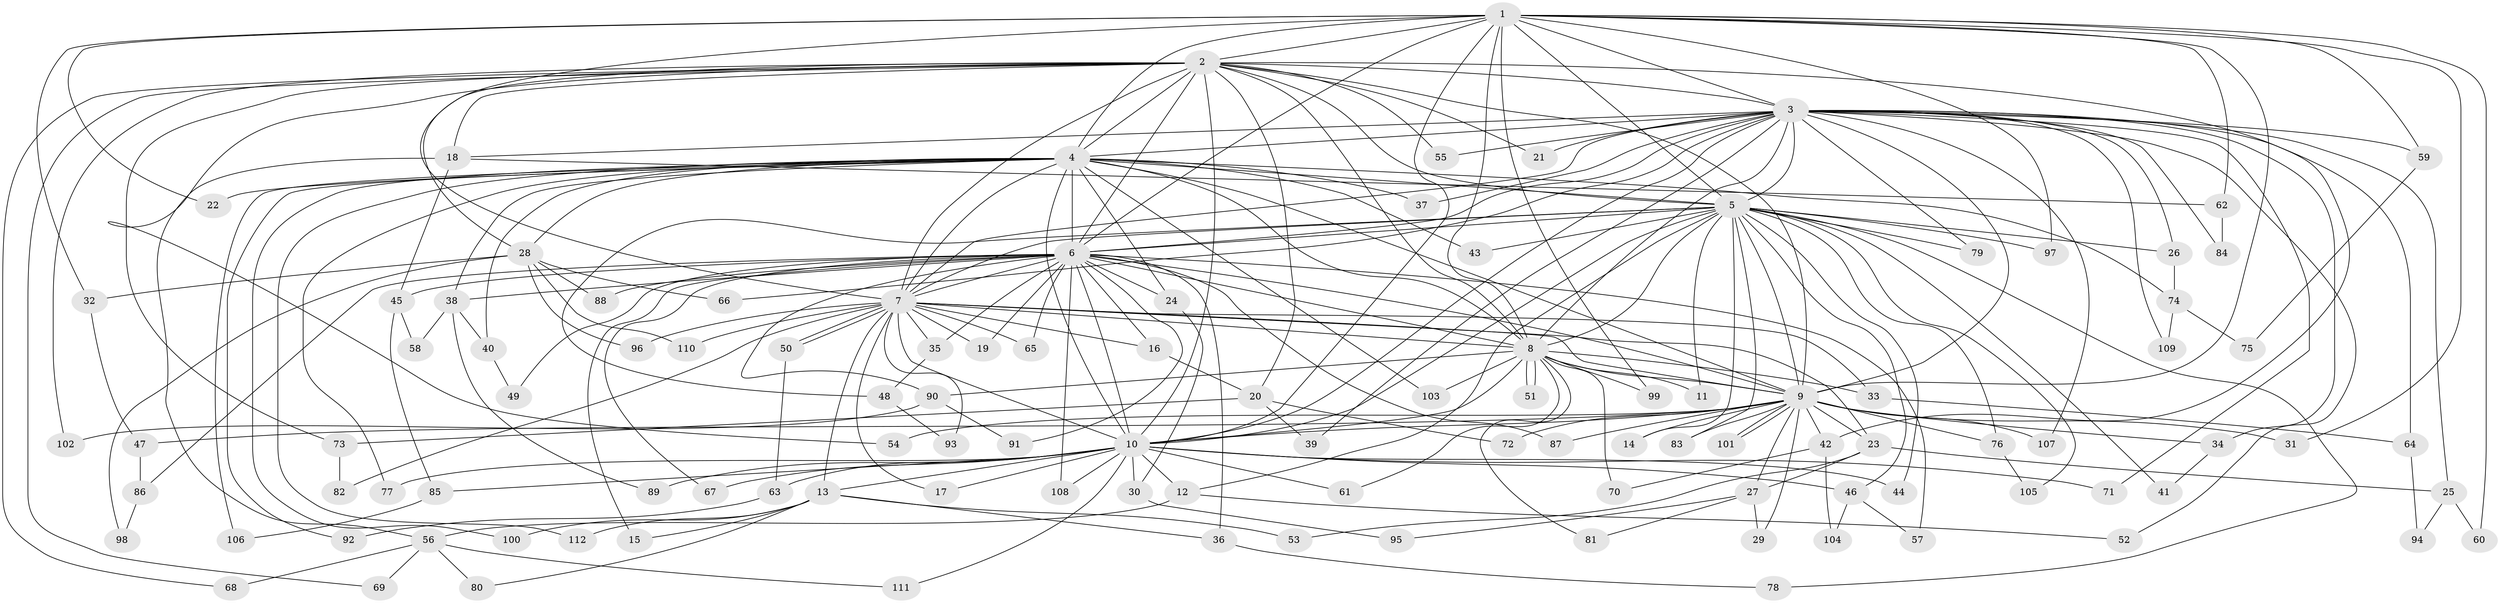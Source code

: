 // coarse degree distribution, {5: 0.05357142857142857, 42: 0.017857142857142856, 24: 0.017857142857142856, 7: 0.017857142857142856, 8: 0.05357142857142857, 9: 0.017857142857142856, 3: 0.14285714285714285, 2: 0.4642857142857143, 1: 0.16071428571428573, 4: 0.03571428571428571, 6: 0.017857142857142856}
// Generated by graph-tools (version 1.1) at 2025/49/03/04/25 22:49:56]
// undirected, 112 vertices, 249 edges
graph export_dot {
  node [color=gray90,style=filled];
  1;
  2;
  3;
  4;
  5;
  6;
  7;
  8;
  9;
  10;
  11;
  12;
  13;
  14;
  15;
  16;
  17;
  18;
  19;
  20;
  21;
  22;
  23;
  24;
  25;
  26;
  27;
  28;
  29;
  30;
  31;
  32;
  33;
  34;
  35;
  36;
  37;
  38;
  39;
  40;
  41;
  42;
  43;
  44;
  45;
  46;
  47;
  48;
  49;
  50;
  51;
  52;
  53;
  54;
  55;
  56;
  57;
  58;
  59;
  60;
  61;
  62;
  63;
  64;
  65;
  66;
  67;
  68;
  69;
  70;
  71;
  72;
  73;
  74;
  75;
  76;
  77;
  78;
  79;
  80;
  81;
  82;
  83;
  84;
  85;
  86;
  87;
  88;
  89;
  90;
  91;
  92;
  93;
  94;
  95;
  96;
  97;
  98;
  99;
  100;
  101;
  102;
  103;
  104;
  105;
  106;
  107;
  108;
  109;
  110;
  111;
  112;
  1 -- 2;
  1 -- 3;
  1 -- 4;
  1 -- 5;
  1 -- 6;
  1 -- 7;
  1 -- 8;
  1 -- 9;
  1 -- 10;
  1 -- 22;
  1 -- 31;
  1 -- 32;
  1 -- 59;
  1 -- 60;
  1 -- 62;
  1 -- 97;
  1 -- 99;
  2 -- 3;
  2 -- 4;
  2 -- 5;
  2 -- 6;
  2 -- 7;
  2 -- 8;
  2 -- 9;
  2 -- 10;
  2 -- 18;
  2 -- 20;
  2 -- 21;
  2 -- 28;
  2 -- 42;
  2 -- 54;
  2 -- 55;
  2 -- 68;
  2 -- 69;
  2 -- 73;
  2 -- 102;
  3 -- 4;
  3 -- 5;
  3 -- 6;
  3 -- 7;
  3 -- 8;
  3 -- 9;
  3 -- 10;
  3 -- 18;
  3 -- 21;
  3 -- 25;
  3 -- 26;
  3 -- 34;
  3 -- 37;
  3 -- 39;
  3 -- 52;
  3 -- 55;
  3 -- 59;
  3 -- 64;
  3 -- 66;
  3 -- 71;
  3 -- 79;
  3 -- 84;
  3 -- 107;
  3 -- 109;
  4 -- 5;
  4 -- 6;
  4 -- 7;
  4 -- 8;
  4 -- 9;
  4 -- 10;
  4 -- 22;
  4 -- 24;
  4 -- 28;
  4 -- 37;
  4 -- 38;
  4 -- 40;
  4 -- 43;
  4 -- 74;
  4 -- 77;
  4 -- 92;
  4 -- 100;
  4 -- 103;
  4 -- 106;
  4 -- 112;
  5 -- 6;
  5 -- 7;
  5 -- 8;
  5 -- 9;
  5 -- 10;
  5 -- 11;
  5 -- 12;
  5 -- 14;
  5 -- 26;
  5 -- 41;
  5 -- 43;
  5 -- 44;
  5 -- 46;
  5 -- 48;
  5 -- 76;
  5 -- 78;
  5 -- 79;
  5 -- 83;
  5 -- 97;
  5 -- 105;
  6 -- 7;
  6 -- 8;
  6 -- 9;
  6 -- 10;
  6 -- 15;
  6 -- 16;
  6 -- 19;
  6 -- 24;
  6 -- 35;
  6 -- 36;
  6 -- 38;
  6 -- 45;
  6 -- 49;
  6 -- 57;
  6 -- 65;
  6 -- 67;
  6 -- 86;
  6 -- 87;
  6 -- 88;
  6 -- 90;
  6 -- 91;
  6 -- 108;
  7 -- 8;
  7 -- 9;
  7 -- 10;
  7 -- 13;
  7 -- 16;
  7 -- 17;
  7 -- 19;
  7 -- 23;
  7 -- 33;
  7 -- 35;
  7 -- 50;
  7 -- 50;
  7 -- 65;
  7 -- 82;
  7 -- 93;
  7 -- 96;
  7 -- 110;
  8 -- 9;
  8 -- 10;
  8 -- 11;
  8 -- 33;
  8 -- 51;
  8 -- 51;
  8 -- 61;
  8 -- 70;
  8 -- 81;
  8 -- 90;
  8 -- 99;
  8 -- 103;
  9 -- 10;
  9 -- 14;
  9 -- 23;
  9 -- 27;
  9 -- 29;
  9 -- 31;
  9 -- 34;
  9 -- 42;
  9 -- 47;
  9 -- 54;
  9 -- 72;
  9 -- 76;
  9 -- 83;
  9 -- 87;
  9 -- 101;
  9 -- 101;
  9 -- 107;
  10 -- 12;
  10 -- 13;
  10 -- 17;
  10 -- 30;
  10 -- 44;
  10 -- 46;
  10 -- 61;
  10 -- 63;
  10 -- 67;
  10 -- 71;
  10 -- 77;
  10 -- 85;
  10 -- 89;
  10 -- 108;
  10 -- 111;
  12 -- 52;
  12 -- 56;
  13 -- 15;
  13 -- 36;
  13 -- 53;
  13 -- 80;
  13 -- 100;
  13 -- 112;
  16 -- 20;
  18 -- 45;
  18 -- 56;
  18 -- 62;
  20 -- 39;
  20 -- 72;
  20 -- 73;
  23 -- 25;
  23 -- 27;
  23 -- 53;
  24 -- 30;
  25 -- 60;
  25 -- 94;
  26 -- 74;
  27 -- 29;
  27 -- 81;
  27 -- 95;
  28 -- 32;
  28 -- 66;
  28 -- 88;
  28 -- 96;
  28 -- 98;
  28 -- 110;
  30 -- 95;
  32 -- 47;
  33 -- 64;
  34 -- 41;
  35 -- 48;
  36 -- 78;
  38 -- 40;
  38 -- 58;
  38 -- 89;
  40 -- 49;
  42 -- 70;
  42 -- 104;
  45 -- 58;
  45 -- 85;
  46 -- 57;
  46 -- 104;
  47 -- 86;
  48 -- 93;
  50 -- 63;
  56 -- 68;
  56 -- 69;
  56 -- 80;
  56 -- 111;
  59 -- 75;
  62 -- 84;
  63 -- 92;
  64 -- 94;
  73 -- 82;
  74 -- 75;
  74 -- 109;
  76 -- 105;
  85 -- 106;
  86 -- 98;
  90 -- 91;
  90 -- 102;
}
